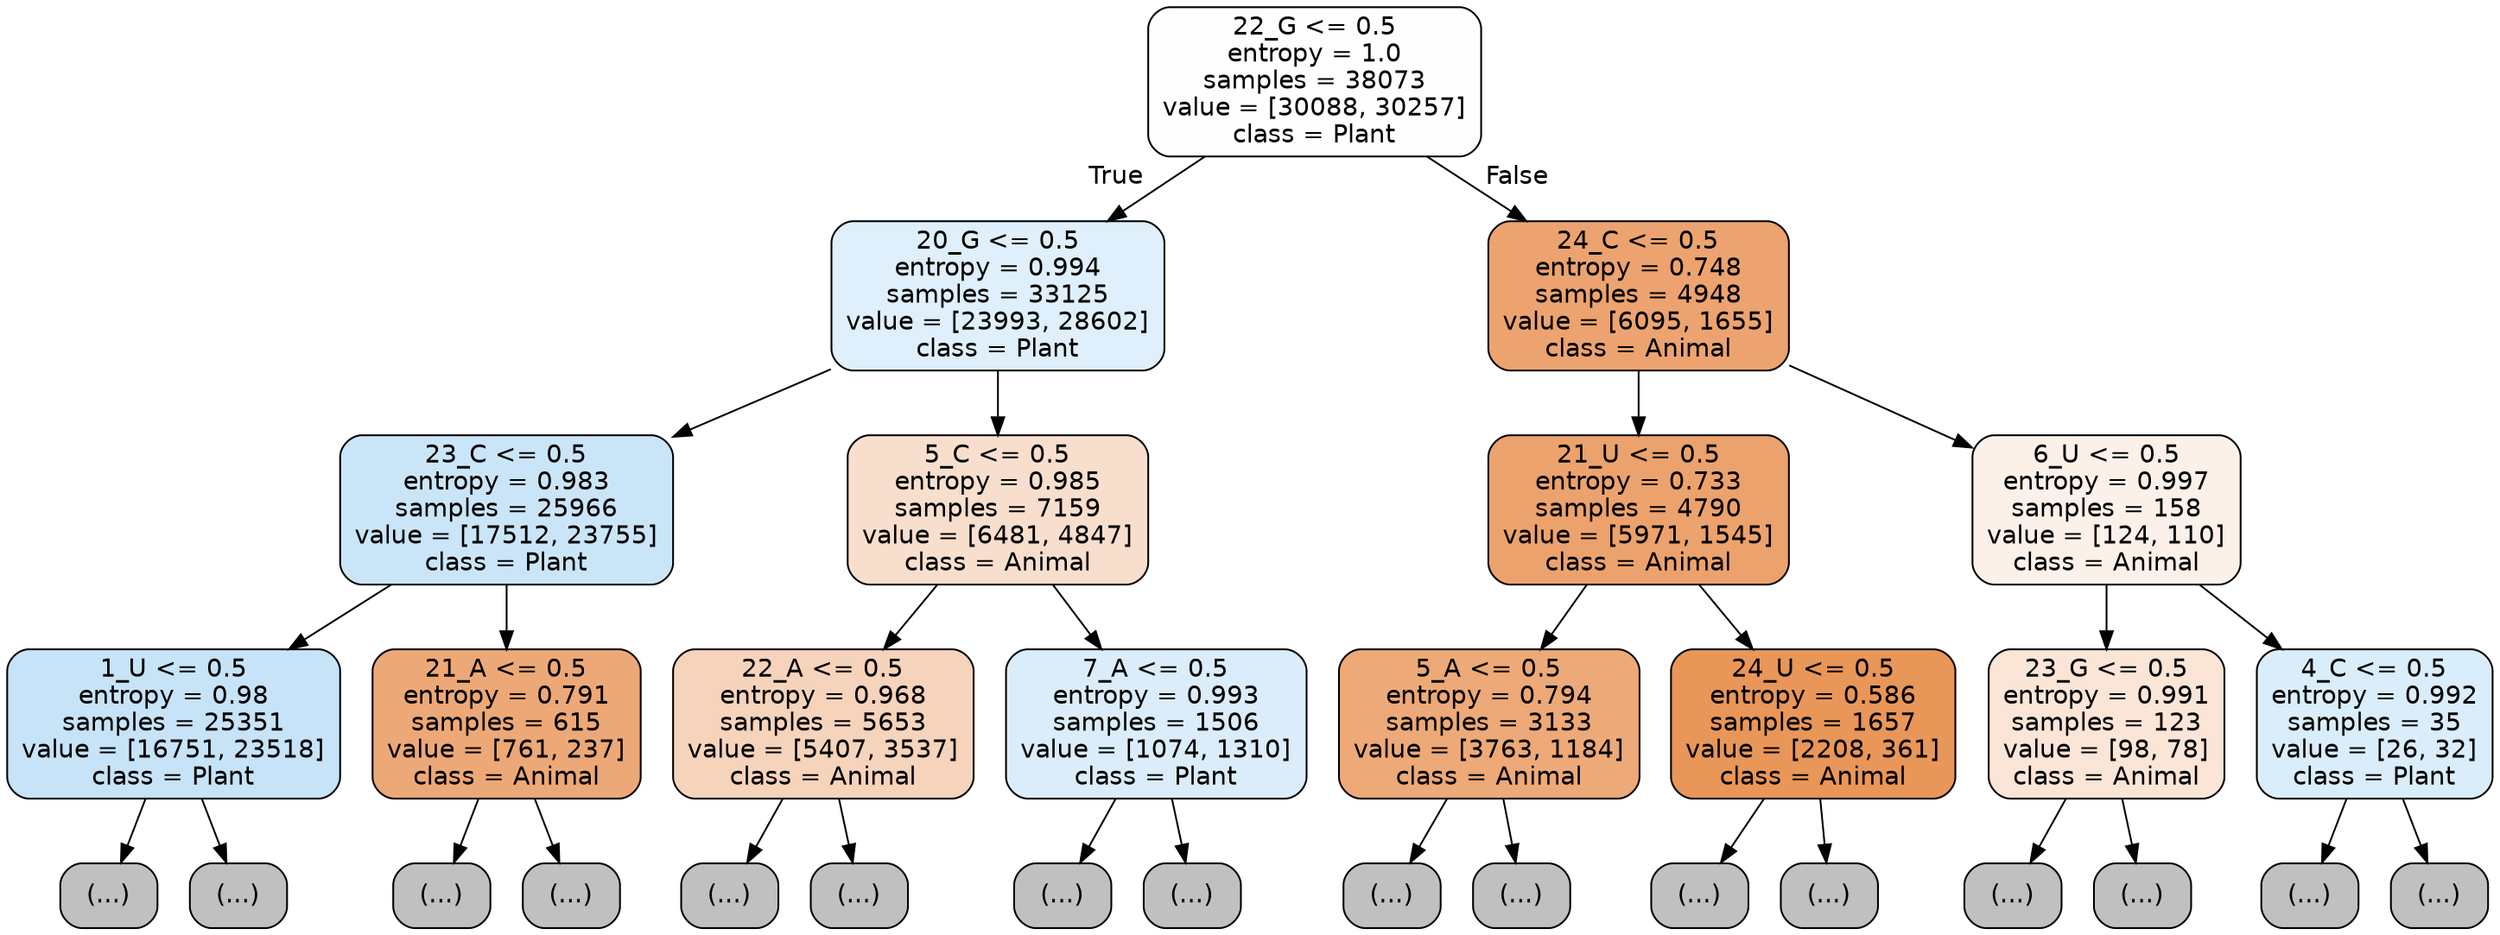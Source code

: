 digraph Tree {
node [shape=box, style="filled, rounded", color="black", fontname="helvetica"] ;
edge [fontname="helvetica"] ;
0 [label="22_G <= 0.5\nentropy = 1.0\nsamples = 38073\nvalue = [30088, 30257]\nclass = Plant", fillcolor="#fefeff"] ;
1 [label="20_G <= 0.5\nentropy = 0.994\nsamples = 33125\nvalue = [23993, 28602]\nclass = Plant", fillcolor="#dfeffb"] ;
0 -> 1 [labeldistance=2.5, labelangle=45, headlabel="True"] ;
2 [label="23_C <= 0.5\nentropy = 0.983\nsamples = 25966\nvalue = [17512, 23755]\nclass = Plant", fillcolor="#cbe5f8"] ;
1 -> 2 ;
3 [label="1_U <= 0.5\nentropy = 0.98\nsamples = 25351\nvalue = [16751, 23518]\nclass = Plant", fillcolor="#c6e3f8"] ;
2 -> 3 ;
4 [label="(...)", fillcolor="#C0C0C0"] ;
3 -> 4 ;
5791 [label="(...)", fillcolor="#C0C0C0"] ;
3 -> 5791 ;
10454 [label="21_A <= 0.5\nentropy = 0.791\nsamples = 615\nvalue = [761, 237]\nclass = Animal", fillcolor="#eda877"] ;
2 -> 10454 ;
10455 [label="(...)", fillcolor="#C0C0C0"] ;
10454 -> 10455 ;
10676 [label="(...)", fillcolor="#C0C0C0"] ;
10454 -> 10676 ;
10767 [label="5_C <= 0.5\nentropy = 0.985\nsamples = 7159\nvalue = [6481, 4847]\nclass = Animal", fillcolor="#f8dfcd"] ;
1 -> 10767 ;
10768 [label="22_A <= 0.5\nentropy = 0.968\nsamples = 5653\nvalue = [5407, 3537]\nclass = Animal", fillcolor="#f6d3bb"] ;
10767 -> 10768 ;
10769 [label="(...)", fillcolor="#C0C0C0"] ;
10768 -> 10769 ;
13414 [label="(...)", fillcolor="#C0C0C0"] ;
10768 -> 13414 ;
13867 [label="7_A <= 0.5\nentropy = 0.993\nsamples = 1506\nvalue = [1074, 1310]\nclass = Plant", fillcolor="#dbedfa"] ;
10767 -> 13867 ;
13868 [label="(...)", fillcolor="#C0C0C0"] ;
13867 -> 13868 ;
14423 [label="(...)", fillcolor="#C0C0C0"] ;
13867 -> 14423 ;
14596 [label="24_C <= 0.5\nentropy = 0.748\nsamples = 4948\nvalue = [6095, 1655]\nclass = Animal", fillcolor="#eca36f"] ;
0 -> 14596 [labeldistance=2.5, labelangle=-45, headlabel="False"] ;
14597 [label="21_U <= 0.5\nentropy = 0.733\nsamples = 4790\nvalue = [5971, 1545]\nclass = Animal", fillcolor="#eca26c"] ;
14596 -> 14597 ;
14598 [label="5_A <= 0.5\nentropy = 0.794\nsamples = 3133\nvalue = [3763, 1184]\nclass = Animal", fillcolor="#eda977"] ;
14597 -> 14598 ;
14599 [label="(...)", fillcolor="#C0C0C0"] ;
14598 -> 14599 ;
15616 [label="(...)", fillcolor="#C0C0C0"] ;
14598 -> 15616 ;
15929 [label="24_U <= 0.5\nentropy = 0.586\nsamples = 1657\nvalue = [2208, 361]\nclass = Animal", fillcolor="#e99659"] ;
14597 -> 15929 ;
15930 [label="(...)", fillcolor="#C0C0C0"] ;
15929 -> 15930 ;
16435 [label="(...)", fillcolor="#C0C0C0"] ;
15929 -> 16435 ;
16464 [label="6_U <= 0.5\nentropy = 0.997\nsamples = 158\nvalue = [124, 110]\nclass = Animal", fillcolor="#fcf1e9"] ;
14596 -> 16464 ;
16465 [label="23_G <= 0.5\nentropy = 0.991\nsamples = 123\nvalue = [98, 78]\nclass = Animal", fillcolor="#fae5d7"] ;
16464 -> 16465 ;
16466 [label="(...)", fillcolor="#C0C0C0"] ;
16465 -> 16466 ;
16533 [label="(...)", fillcolor="#C0C0C0"] ;
16465 -> 16533 ;
16556 [label="4_C <= 0.5\nentropy = 0.992\nsamples = 35\nvalue = [26, 32]\nclass = Plant", fillcolor="#daedfa"] ;
16464 -> 16556 ;
16557 [label="(...)", fillcolor="#C0C0C0"] ;
16556 -> 16557 ;
16584 [label="(...)", fillcolor="#C0C0C0"] ;
16556 -> 16584 ;
}
